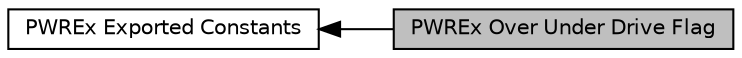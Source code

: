 digraph "PWREx Over Under Drive Flag"
{
  edge [fontname="Helvetica",fontsize="10",labelfontname="Helvetica",labelfontsize="10"];
  node [fontname="Helvetica",fontsize="10",shape=record];
  rankdir=LR;
  Node0 [label="PWREx Over Under Drive Flag",height=0.2,width=0.4,color="black", fillcolor="grey75", style="filled", fontcolor="black"];
  Node1 [label="PWREx Exported Constants",height=0.2,width=0.4,color="black", fillcolor="white", style="filled",URL="$group___p_w_r_ex___exported___constants.html"];
  Node1->Node0 [shape=plaintext, dir="back", style="solid"];
}
